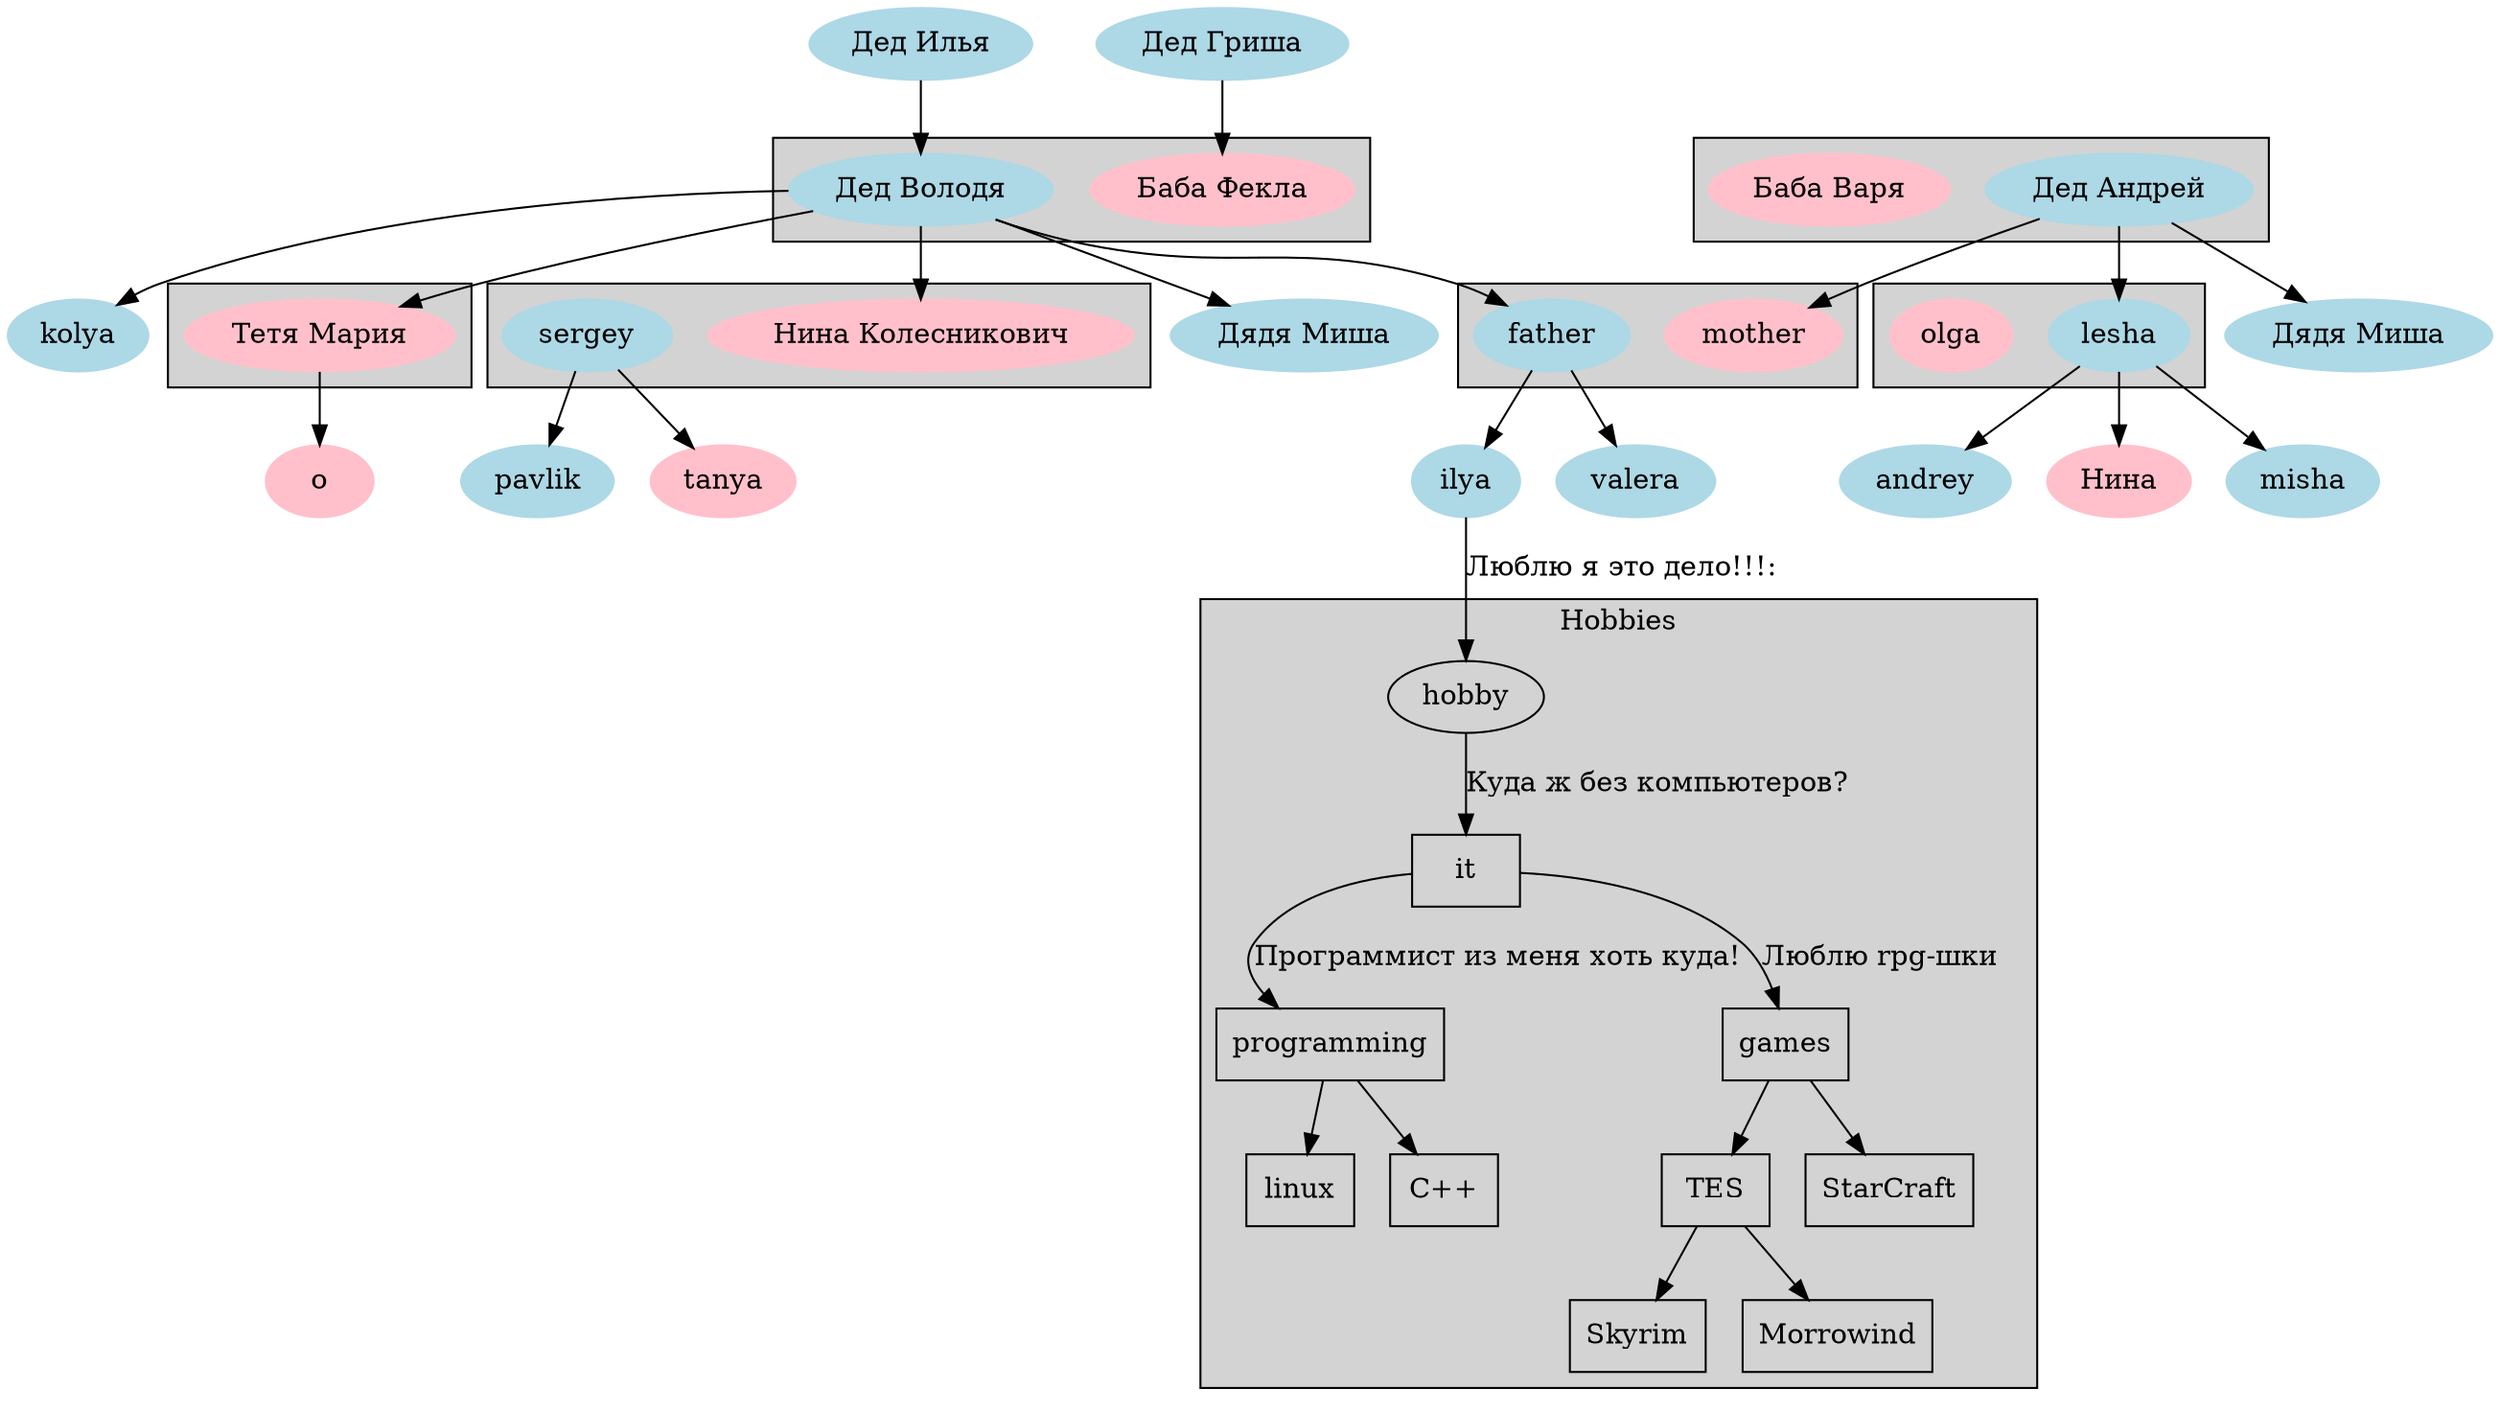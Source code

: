 digraph famely {
    //я создал коммент

    style=filled
    node [style=filled; shape=oval]

    i[label="ilya"; color=lightblue]
    v[label="valera"; color=lightblue]
    i -> hobby [label="Люблю я это дело!!!:"]

    subgraph cluster_0 {
        style=filled
        m[label="mother"; color=pink; wight=1]
        f[label="father"; color=lightblue; weight=1]
    }

    f -> { i v }
    ded_i[label="Дед Илья"; color=lightblue;]
    ded_g[label="Дед Гриша"; color=lightblue;]

    subgraph cluster_1 {
        ded_v[label="Дед Володя"; color=lightblue;]
        bab_f[label="Баба Фекла"; color=pink;]
    }

    ded_i -> ded_v
    ded_g -> bab_f
    ded_v -> { f nina1 misha1 kolya[color=lightblue] mariya }
    misha1[label="Дядя Миша"; color=lightblue;]

    subgraph cluster_2 {
        mariya[label="Тетя Мария"; color=pink]
    }

    mariya -> o
    o[lablel="Ольга"; color=pink;]

    subgraph cluster_3 {
        sergey[color=lightblue]
        nina1[label="Нина Колесникович"; color=pink;]
    }

    sergey -> { pavlik[color=lightblue] tanya[color=pink;]}

    subgraph cluster_4 {
        ded_a[label="Дед Андрей"; color=lightblue; color=lightblue;]
        bab_v[label="Баба Варя"; color=pink]
    }

    ded_a -> { m misha2 lesha }
    misha2[label="Дядя Миша"; color=lightblue;]

    subgraph cluster_5 {
        lesha[color=lightblue]
        olga[color=pink]
    }

    lesha -> { nina2 misha[color=lightblue] andrey[color=lightblue] }
    nina2[label="Нина"; color=pink;]

    subgraph cluster_hobby {
        label=Hobbies
        node [shape=rectangle]
        hobby
        hobby -> it [label="Куда ж без компьютеров?"]
        it -> programming [label="Программист из меня хоть куда!"]
        it -> games [label="Люблю rpg-шки"]
        programming -> linux
        cpp[label="C++"]
        programming -> cpp
        games -> TES
        games -> StarCraft
        TES -> Skyrim
        TES -> Morrowind
    }


}
